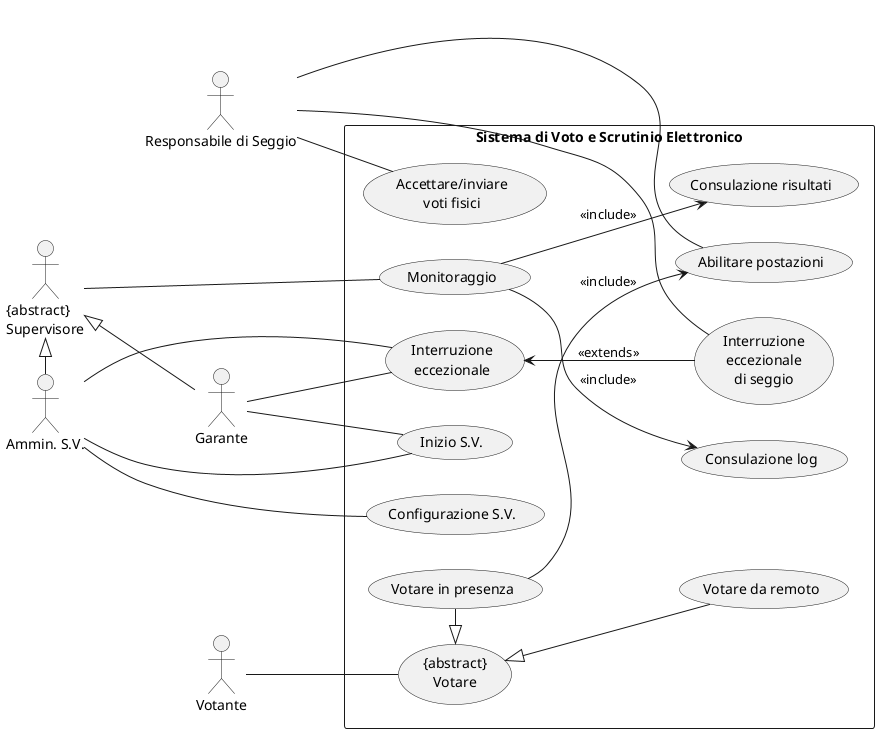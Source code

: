 @startuml
left to right direction
Actor "{abstract}\nSupervisore" as super
Actor "Garante" as G
Actor "Ammin. S.V." as A
Actor "Responsabile di Seggio" as R
Actor "Votante" as V
'Actor "SPID"

Rectangle "Sistema di Voto e Scrutinio Elettronico" {
	together {
	usecase "{abstract}\nVotare" as votare
	usecase "Votare in presenza" as presenza
	usecase "Votare da remoto" as remoto
	}
	usecase "Configurazione S.V." as configurazione
	usecase "Monitoraggio" as auditing
	usecase "Inizio S.V." as start
	usecase "Interruzione\neccezionale" as emergstop
	usecase "Interruzione\neccezionale\ndi seggio" as emergstopseggio
	usecase "Consulazione risultati" as risultati
	usecase "Consulazione log" as log
	usecase "Accettare/inviare\nvoti fisici" as accept
	usecase "Abilitare postazioni" as postazioni
	A -- configurazione
	G -- start
	A -- start
	A -- emergstop
	G -- emergstop
	R -- postazioni
	R -- accept
	R -- emergstopseggio
	V -- votare
	super -- auditing
	presenza --[hidden]> remoto
	remoto --[hidden]> presenza
	votare <|- presenza
	votare <|- remoto
	presenza --> postazioni: <<include>>
	auditing --> log: <<include>>
	auditing --> risultati: <<include>>
	emergstop <-- emergstopseggio: <<extends>>
}
A --[hidden]> G
G --[hidden]> A
super <|- A
super <|- G
@enduml

